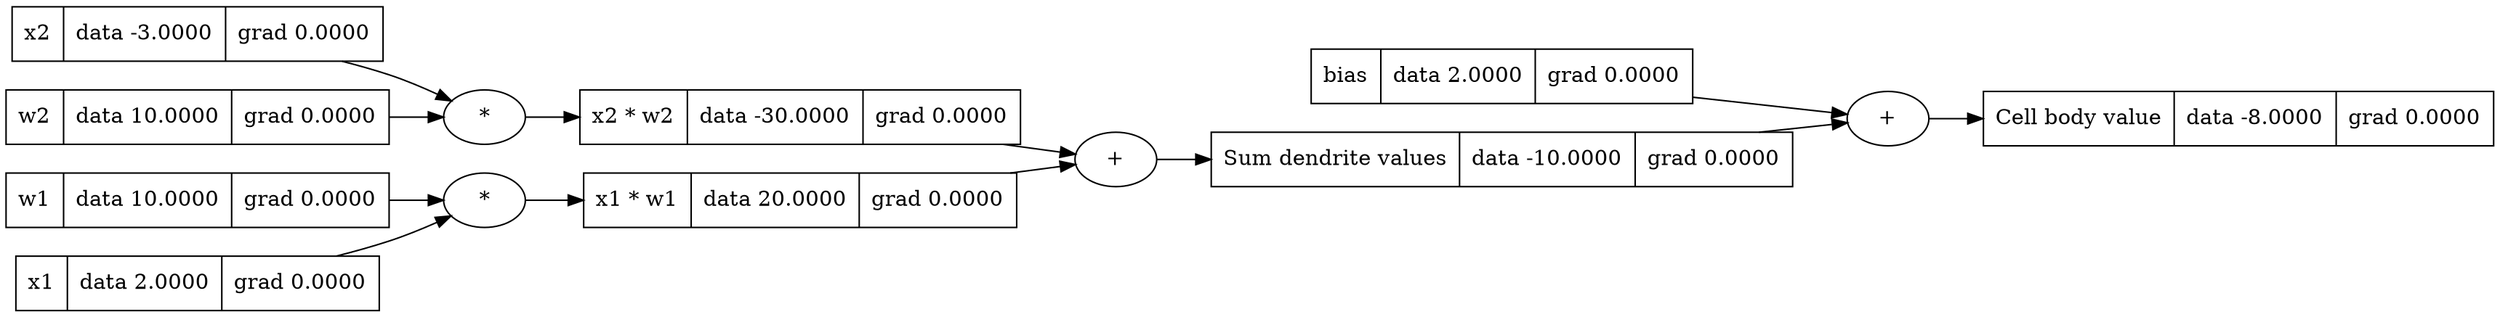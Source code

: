 digraph {
	graph [rankdir=LR]
	4371926032 [label="{x1 * w1 | data 20.0000 | grad 0.0000}" shape=record]
	"4371926032*" [label="*"]
	"4371926032*" -> 4371926032
	4369382944 [label="{x2 | data -3.0000 | grad 0.0000}" shape=record]
	4371926080 [label="{w2 | data 10.0000 | grad 0.0000}" shape=record]
	4371926224 [label="{x2 * w2 | data -30.0000 | grad 0.0000}" shape=record]
	"4371926224*" [label="*"]
	"4371926224*" -> 4371926224
	4371926320 [label="{Sum dendrite values | data -10.0000 | grad 0.0000}" shape=record]
	"4371926320+" [label="+"]
	"4371926320+" -> 4371926320
	4371926416 [label="{bias | data 2.0000 | grad 0.0000}" shape=record]
	4369382800 [label="{w1 | data 10.0000 | grad 0.0000}" shape=record]
	4369383376 [label="{x1 | data 2.0000 | grad 0.0000}" shape=record]
	4371926512 [label="{Cell body value | data -8.0000 | grad 0.0000}" shape=record]
	"4371926512+" [label="+"]
	"4371926512+" -> 4371926512
	4371926032 -> "4371926320+"
	4369382800 -> "4371926032*"
	4371926224 -> "4371926320+"
	4371926080 -> "4371926224*"
	4369383376 -> "4371926032*"
	4371926416 -> "4371926512+"
	4369382944 -> "4371926224*"
	4371926320 -> "4371926512+"
}
